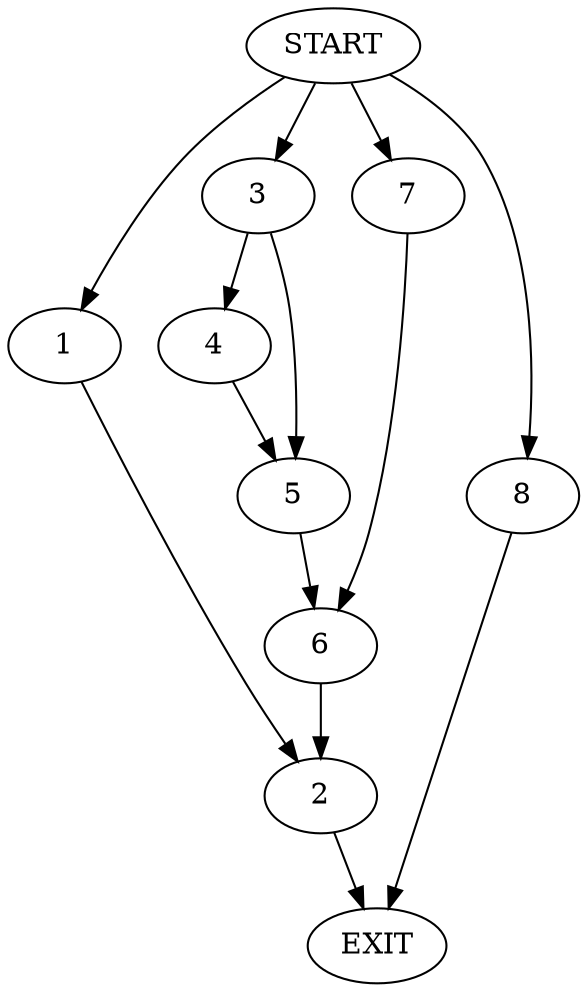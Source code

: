 digraph {
0 [label="START"]
9 [label="EXIT"]
0 -> 1
1 -> 2
2 -> 9
0 -> 3
3 -> 4
3 -> 5
5 -> 6
4 -> 5
6 -> 2
0 -> 7
7 -> 6
0 -> 8
8 -> 9
}
